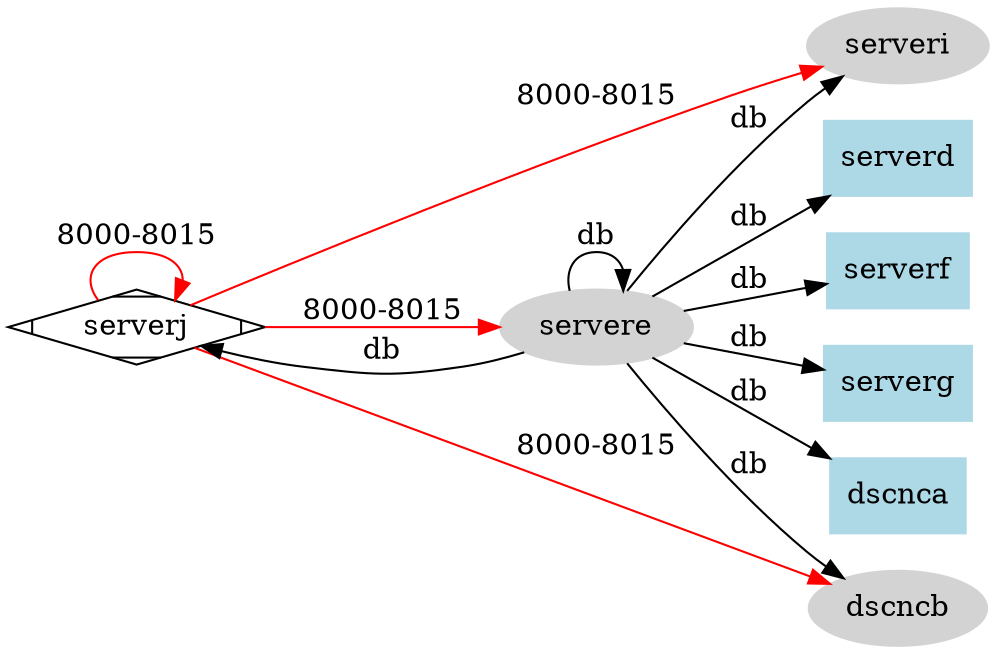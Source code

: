 digraph adesk_db {
    rankdir=LR;
    size = "16,12"
    // node [shape=ellipse]; log; taglog; tag_search_log;
    // node [shape=box,style=filled,color=lightblue]; user; image; category; dir; tag; cover;
    // node [shape=diamond,style=filled,color=lightgrey]; img2tag; private; followdir;
    node [shape=Mdiamond]; serverj;
    node [shape=ellipse, style=filled, color=lightgrey] servere; serveri; serverj; dscncb;
    node [shape=box, color=lightblue]

    serverj -> servere[label="8000-8015", color=red];
    serverj -> serveri[label="8000-8015", color=red];
    serverj -> serverj[label="8000-8015", color=red];
    serverj -> dscncb[label="8000-8015", color=red];

    servere -> serverd[label="db"]
    servere -> servere[label="db"]
    servere -> serverf[label="db"]
    servere -> serverg[label="db"]
    servere -> serveri[label="db"]
    servere -> serverj[label="db"]
    servere -> dscnca[label="db"]
    servere -> dscncb[label="db"]
}
